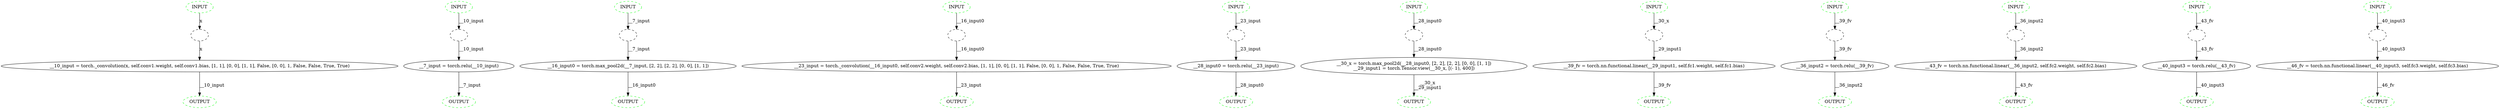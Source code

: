 // S_graph_list: sequentialized simplified forward graph
digraph Simple_CNN_seq_S_graph {
	"_0_-- inputs --" [label="" style=dashed]
	_0___10_input [label="__10_input = torch._convolution(x, self.conv1.weight, self.conv1.bias, [1, 1], [0, 0], [1, 1], False, [0, 0], 1, False, False, True, True)"]
	"_0_-- inputs --" -> _0___10_input [label=x]
	_0_input [label=INPUT color=green style=dashed]
	_0_output [label=OUTPUT color=green style=dashed]
	_0_input -> "_0_-- inputs --" [label=x]
	_0___10_input -> _0_output [label=__10_input]
	"_1_init_node of bloc, should NEVER be used" [label="" style=dashed]
	_1___7_input [label="__7_input = torch.relu(__10_input)"]
	"_1_init_node of bloc, should NEVER be used" -> _1___7_input [label=__10_input]
	_1_input [label=INPUT color=green style=dashed]
	_1_output [label=OUTPUT color=green style=dashed]
	_1_input -> "_1_init_node of bloc, should NEVER be used" [label=__10_input]
	_1___7_input -> _1_output [label=__7_input]
	"_2_init_node of bloc, should NEVER be used" [label="" style=dashed]
	_2___16_input0 [label="__16_input0 = torch.max_pool2d(__7_input, [2, 2], [2, 2], [0, 0], [1, 1])"]
	"_2_init_node of bloc, should NEVER be used" -> _2___16_input0 [label=__7_input]
	_2_input [label=INPUT color=green style=dashed]
	_2_output [label=OUTPUT color=green style=dashed]
	_2_input -> "_2_init_node of bloc, should NEVER be used" [label=__7_input]
	_2___16_input0 -> _2_output [label=__16_input0]
	"_3_init_node of bloc, should NEVER be used" [label="" style=dashed]
	_3___23_input [label="__23_input = torch._convolution(__16_input0, self.conv2.weight, self.conv2.bias, [1, 1], [0, 0], [1, 1], False, [0, 0], 1, False, False, True, True)"]
	"_3_init_node of bloc, should NEVER be used" -> _3___23_input [label=__16_input0]
	_3_input [label=INPUT color=green style=dashed]
	_3_output [label=OUTPUT color=green style=dashed]
	_3_input -> "_3_init_node of bloc, should NEVER be used" [label=__16_input0]
	_3___23_input -> _3_output [label=__23_input]
	"_4_init_node of bloc, should NEVER be used" [label="" style=dashed]
	_4___28_input0 [label="__28_input0 = torch.relu(__23_input)"]
	"_4_init_node of bloc, should NEVER be used" -> _4___28_input0 [label=__23_input]
	_4_input [label=INPUT color=green style=dashed]
	_4_output [label=OUTPUT color=green style=dashed]
	_4_input -> "_4_init_node of bloc, should NEVER be used" [label=__23_input]
	_4___28_input0 -> _4_output [label=__28_input0]
	"_5_init_node of bloc, should NEVER be used" [label="" style=dashed]
	_5___30_x [label="__30_x = torch.max_pool2d(__28_input0, [2, 2], [2, 2], [0, 0], [1, 1])
__29_input1 = torch.Tensor.view(__30_x, [(- 1), 400])"]
	"_5_init_node of bloc, should NEVER be used" -> _5___30_x [label=__28_input0]
	_5_input [label=INPUT color=green style=dashed]
	_5_output [label=OUTPUT color=green style=dashed]
	_5_input -> "_5_init_node of bloc, should NEVER be used" [label=__28_input0]
	_5___30_x -> _5_output [label="__30_x
__29_input1"]
	"_6_init_node of bloc, should NEVER be used" [label="" style=dashed]
	_6___39_fv [label="__39_fv = torch.nn.functional.linear(__29_input1, self.fc1.weight, self.fc1.bias)"]
	"_6_init_node of bloc, should NEVER be used" -> _6___39_fv [label=__29_input1]
	_6_input [label=INPUT color=green style=dashed]
	_6_output [label=OUTPUT color=green style=dashed]
	_6_input -> "_6_init_node of bloc, should NEVER be used" [label=__30_x]
	_6___39_fv -> _6_output [label=__39_fv]
	"_7_init_node of bloc, should NEVER be used" [label="" style=dashed]
	_7___36_input2 [label="__36_input2 = torch.relu(__39_fv)"]
	"_7_init_node of bloc, should NEVER be used" -> _7___36_input2 [label=__39_fv]
	_7_input [label=INPUT color=green style=dashed]
	_7_output [label=OUTPUT color=green style=dashed]
	_7_input -> "_7_init_node of bloc, should NEVER be used" [label=__39_fv]
	_7___36_input2 -> _7_output [label=__36_input2]
	"_8_init_node of bloc, should NEVER be used" [label="" style=dashed]
	_8___43_fv [label="__43_fv = torch.nn.functional.linear(__36_input2, self.fc2.weight, self.fc2.bias)"]
	"_8_init_node of bloc, should NEVER be used" -> _8___43_fv [label=__36_input2]
	_8_input [label=INPUT color=green style=dashed]
	_8_output [label=OUTPUT color=green style=dashed]
	_8_input -> "_8_init_node of bloc, should NEVER be used" [label=__36_input2]
	_8___43_fv -> _8_output [label=__43_fv]
	"_9_init_node of bloc, should NEVER be used" [label="" style=dashed]
	_9___40_input3 [label="__40_input3 = torch.relu(__43_fv)"]
	"_9_init_node of bloc, should NEVER be used" -> _9___40_input3 [label=__43_fv]
	_9_input [label=INPUT color=green style=dashed]
	_9_output [label=OUTPUT color=green style=dashed]
	_9_input -> "_9_init_node of bloc, should NEVER be used" [label=__43_fv]
	_9___40_input3 -> _9_output [label=__40_input3]
	"_10_init_node of bloc, should NEVER be used" [label="" style=dashed]
	_10___46_fv [label="__46_fv = torch.nn.functional.linear(__40_input3, self.fc3.weight, self.fc3.bias)"]
	"_10_init_node of bloc, should NEVER be used" -> _10___46_fv [label=__40_input3]
	_10_input [label=INPUT color=green style=dashed]
	_10_output [label=OUTPUT color=green style=dashed]
	_10_input -> "_10_init_node of bloc, should NEVER be used" [label=__40_input3]
	_10___46_fv -> _10_output [label=__46_fv]
}
